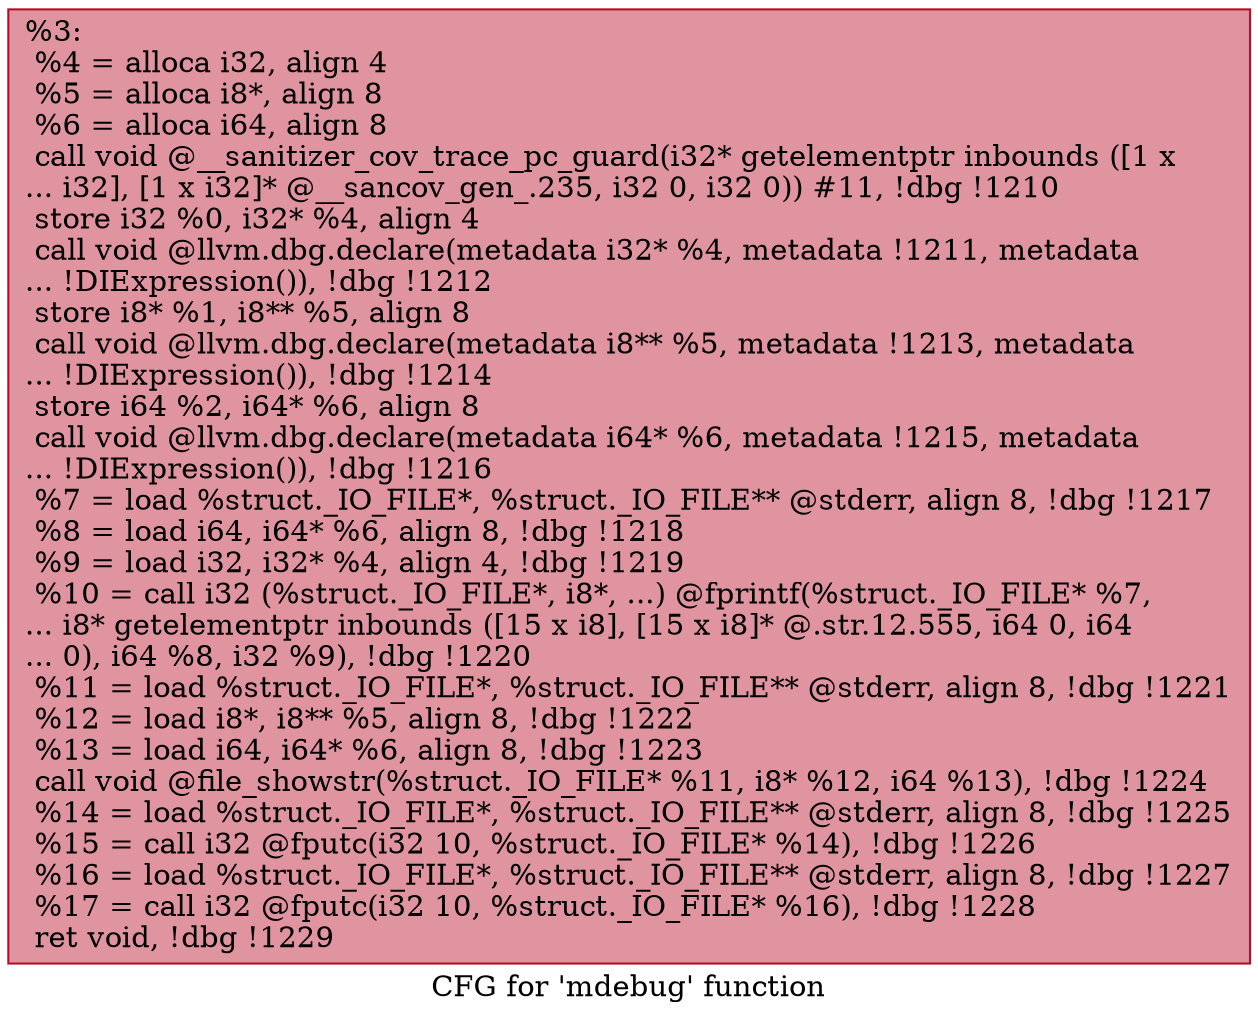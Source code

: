 digraph "CFG for 'mdebug' function" {
	label="CFG for 'mdebug' function";

	Node0x5573ac92e3b0 [shape=record,color="#b70d28ff", style=filled, fillcolor="#b70d2870",label="{%3:\l  %4 = alloca i32, align 4\l  %5 = alloca i8*, align 8\l  %6 = alloca i64, align 8\l  call void @__sanitizer_cov_trace_pc_guard(i32* getelementptr inbounds ([1 x\l... i32], [1 x i32]* @__sancov_gen_.235, i32 0, i32 0)) #11, !dbg !1210\l  store i32 %0, i32* %4, align 4\l  call void @llvm.dbg.declare(metadata i32* %4, metadata !1211, metadata\l... !DIExpression()), !dbg !1212\l  store i8* %1, i8** %5, align 8\l  call void @llvm.dbg.declare(metadata i8** %5, metadata !1213, metadata\l... !DIExpression()), !dbg !1214\l  store i64 %2, i64* %6, align 8\l  call void @llvm.dbg.declare(metadata i64* %6, metadata !1215, metadata\l... !DIExpression()), !dbg !1216\l  %7 = load %struct._IO_FILE*, %struct._IO_FILE** @stderr, align 8, !dbg !1217\l  %8 = load i64, i64* %6, align 8, !dbg !1218\l  %9 = load i32, i32* %4, align 4, !dbg !1219\l  %10 = call i32 (%struct._IO_FILE*, i8*, ...) @fprintf(%struct._IO_FILE* %7,\l... i8* getelementptr inbounds ([15 x i8], [15 x i8]* @.str.12.555, i64 0, i64\l... 0), i64 %8, i32 %9), !dbg !1220\l  %11 = load %struct._IO_FILE*, %struct._IO_FILE** @stderr, align 8, !dbg !1221\l  %12 = load i8*, i8** %5, align 8, !dbg !1222\l  %13 = load i64, i64* %6, align 8, !dbg !1223\l  call void @file_showstr(%struct._IO_FILE* %11, i8* %12, i64 %13), !dbg !1224\l  %14 = load %struct._IO_FILE*, %struct._IO_FILE** @stderr, align 8, !dbg !1225\l  %15 = call i32 @fputc(i32 10, %struct._IO_FILE* %14), !dbg !1226\l  %16 = load %struct._IO_FILE*, %struct._IO_FILE** @stderr, align 8, !dbg !1227\l  %17 = call i32 @fputc(i32 10, %struct._IO_FILE* %16), !dbg !1228\l  ret void, !dbg !1229\l}"];
}
